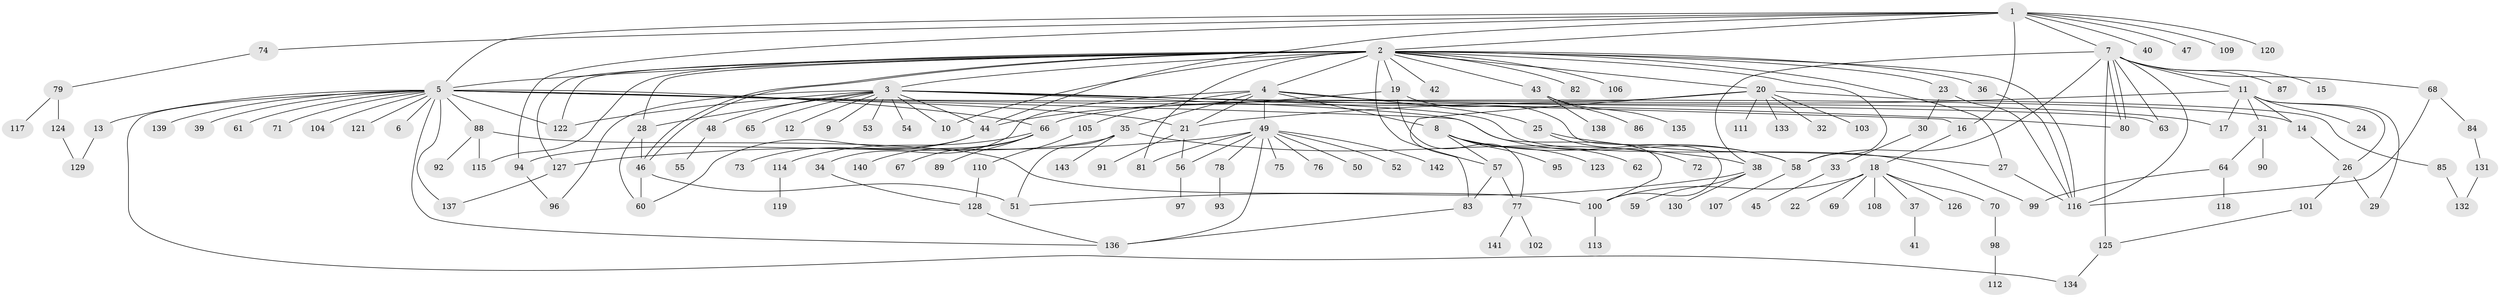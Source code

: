 // coarse degree distribution, {13: 0.01, 1: 0.61, 2: 0.22, 7: 0.02, 4: 0.04, 5: 0.02, 6: 0.04, 19: 0.01, 32: 0.01, 12: 0.01, 3: 0.01}
// Generated by graph-tools (version 1.1) at 2025/51/03/04/25 21:51:18]
// undirected, 143 vertices, 198 edges
graph export_dot {
graph [start="1"]
  node [color=gray90,style=filled];
  1;
  2;
  3;
  4;
  5;
  6;
  7;
  8;
  9;
  10;
  11;
  12;
  13;
  14;
  15;
  16;
  17;
  18;
  19;
  20;
  21;
  22;
  23;
  24;
  25;
  26;
  27;
  28;
  29;
  30;
  31;
  32;
  33;
  34;
  35;
  36;
  37;
  38;
  39;
  40;
  41;
  42;
  43;
  44;
  45;
  46;
  47;
  48;
  49;
  50;
  51;
  52;
  53;
  54;
  55;
  56;
  57;
  58;
  59;
  60;
  61;
  62;
  63;
  64;
  65;
  66;
  67;
  68;
  69;
  70;
  71;
  72;
  73;
  74;
  75;
  76;
  77;
  78;
  79;
  80;
  81;
  82;
  83;
  84;
  85;
  86;
  87;
  88;
  89;
  90;
  91;
  92;
  93;
  94;
  95;
  96;
  97;
  98;
  99;
  100;
  101;
  102;
  103;
  104;
  105;
  106;
  107;
  108;
  109;
  110;
  111;
  112;
  113;
  114;
  115;
  116;
  117;
  118;
  119;
  120;
  121;
  122;
  123;
  124;
  125;
  126;
  127;
  128;
  129;
  130;
  131;
  132;
  133;
  134;
  135;
  136;
  137;
  138;
  139;
  140;
  141;
  142;
  143;
  1 -- 2;
  1 -- 5;
  1 -- 7;
  1 -- 16;
  1 -- 40;
  1 -- 44;
  1 -- 47;
  1 -- 74;
  1 -- 94;
  1 -- 109;
  1 -- 120;
  2 -- 3;
  2 -- 4;
  2 -- 5;
  2 -- 10;
  2 -- 19;
  2 -- 20;
  2 -- 23;
  2 -- 27;
  2 -- 28;
  2 -- 36;
  2 -- 42;
  2 -- 43;
  2 -- 46;
  2 -- 46;
  2 -- 57;
  2 -- 58;
  2 -- 81;
  2 -- 82;
  2 -- 106;
  2 -- 115;
  2 -- 116;
  2 -- 122;
  2 -- 127;
  3 -- 9;
  3 -- 10;
  3 -- 12;
  3 -- 14;
  3 -- 16;
  3 -- 28;
  3 -- 44;
  3 -- 48;
  3 -- 53;
  3 -- 54;
  3 -- 65;
  3 -- 96;
  3 -- 99;
  3 -- 100;
  3 -- 122;
  4 -- 8;
  4 -- 17;
  4 -- 21;
  4 -- 25;
  4 -- 34;
  4 -- 35;
  4 -- 49;
  4 -- 105;
  5 -- 6;
  5 -- 13;
  5 -- 21;
  5 -- 39;
  5 -- 58;
  5 -- 61;
  5 -- 63;
  5 -- 66;
  5 -- 71;
  5 -- 80;
  5 -- 88;
  5 -- 104;
  5 -- 121;
  5 -- 122;
  5 -- 134;
  5 -- 136;
  5 -- 137;
  5 -- 139;
  7 -- 11;
  7 -- 15;
  7 -- 38;
  7 -- 58;
  7 -- 63;
  7 -- 68;
  7 -- 80;
  7 -- 80;
  7 -- 87;
  7 -- 116;
  7 -- 125;
  8 -- 57;
  8 -- 58;
  8 -- 62;
  8 -- 95;
  8 -- 123;
  11 -- 14;
  11 -- 17;
  11 -- 21;
  11 -- 24;
  11 -- 26;
  11 -- 29;
  11 -- 31;
  13 -- 129;
  14 -- 26;
  16 -- 18;
  18 -- 22;
  18 -- 37;
  18 -- 69;
  18 -- 70;
  18 -- 100;
  18 -- 108;
  18 -- 126;
  19 -- 44;
  19 -- 77;
  19 -- 100;
  20 -- 32;
  20 -- 66;
  20 -- 83;
  20 -- 85;
  20 -- 103;
  20 -- 111;
  20 -- 133;
  21 -- 56;
  21 -- 91;
  23 -- 30;
  23 -- 116;
  25 -- 27;
  25 -- 72;
  26 -- 29;
  26 -- 101;
  27 -- 116;
  28 -- 46;
  28 -- 60;
  30 -- 33;
  31 -- 64;
  31 -- 90;
  33 -- 45;
  34 -- 128;
  35 -- 38;
  35 -- 51;
  35 -- 94;
  35 -- 143;
  36 -- 116;
  37 -- 41;
  38 -- 51;
  38 -- 59;
  38 -- 130;
  43 -- 86;
  43 -- 135;
  43 -- 138;
  44 -- 60;
  44 -- 73;
  46 -- 51;
  46 -- 60;
  48 -- 55;
  49 -- 50;
  49 -- 52;
  49 -- 56;
  49 -- 75;
  49 -- 76;
  49 -- 78;
  49 -- 81;
  49 -- 127;
  49 -- 136;
  49 -- 142;
  56 -- 97;
  57 -- 77;
  57 -- 83;
  58 -- 107;
  64 -- 99;
  64 -- 118;
  66 -- 67;
  66 -- 89;
  66 -- 114;
  66 -- 140;
  68 -- 84;
  68 -- 116;
  70 -- 98;
  74 -- 79;
  77 -- 102;
  77 -- 141;
  78 -- 93;
  79 -- 117;
  79 -- 124;
  83 -- 136;
  84 -- 131;
  85 -- 132;
  88 -- 92;
  88 -- 100;
  88 -- 115;
  94 -- 96;
  98 -- 112;
  100 -- 113;
  101 -- 125;
  105 -- 110;
  110 -- 128;
  114 -- 119;
  124 -- 129;
  125 -- 134;
  127 -- 137;
  128 -- 136;
  131 -- 132;
}
